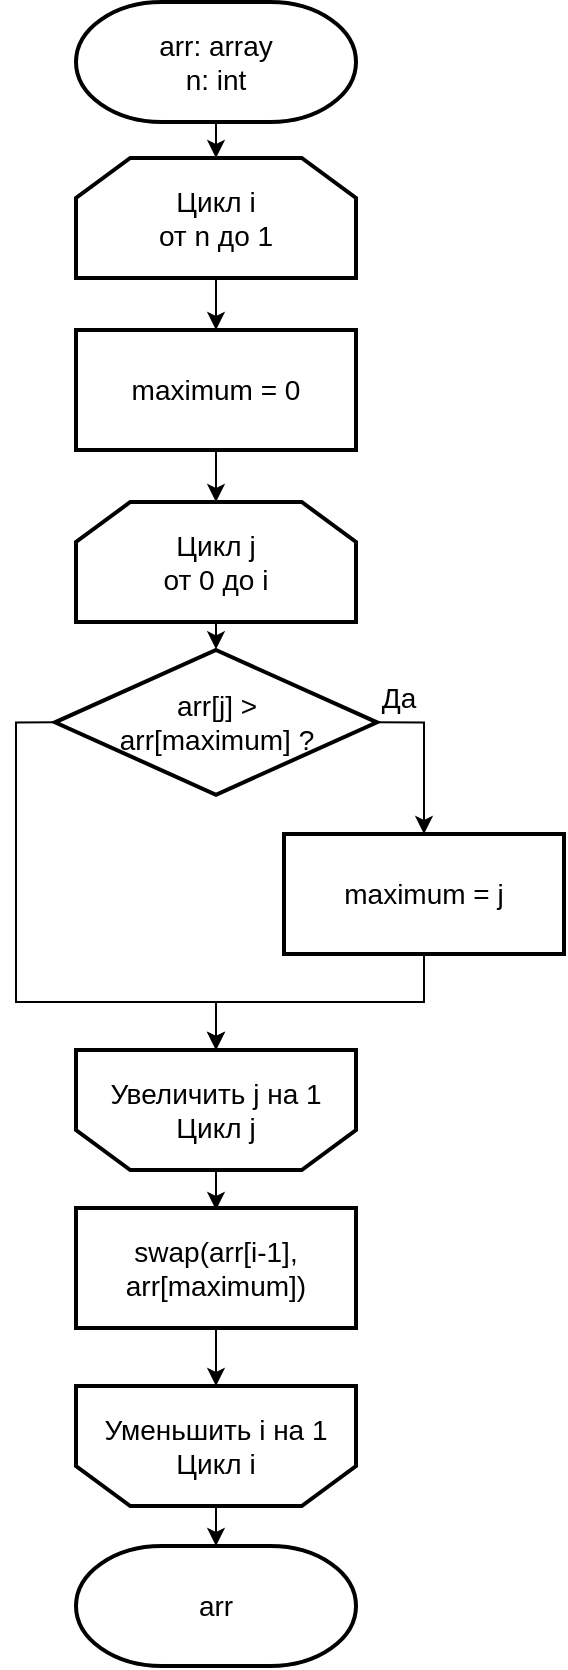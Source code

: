 <mxfile version="13.7.7" type="device"><diagram id="OzFm9SmzXKYo1poKcxdD" name="Page-1"><mxGraphModel dx="1324" dy="835" grid="0" gridSize="10" guides="1" tooltips="1" connect="1" arrows="1" fold="1" page="1" pageScale="1" pageWidth="827" pageHeight="1169" math="0" shadow="0"><root><mxCell id="0"/><mxCell id="1" parent="0"/><mxCell id="7Mhb5Id6PS-j2YYjkvTc-1" style="edgeStyle=orthogonalEdgeStyle;rounded=0;orthogonalLoop=1;jettySize=auto;html=1;exitX=0.5;exitY=1;exitDx=0;exitDy=0;exitPerimeter=0;entryX=0.5;entryY=0;entryDx=0;entryDy=0;entryPerimeter=0;" edge="1" parent="1" source="7Mhb5Id6PS-j2YYjkvTc-2" target="7Mhb5Id6PS-j2YYjkvTc-4"><mxGeometry relative="1" as="geometry"/></mxCell><mxCell id="7Mhb5Id6PS-j2YYjkvTc-2" value="&lt;font style=&quot;font-size: 14px&quot;&gt;arr: array&lt;br&gt;n: int&lt;/font&gt;" style="strokeWidth=2;html=1;shape=mxgraph.flowchart.terminator;whiteSpace=wrap;" vertex="1" parent="1"><mxGeometry x="391" y="82" width="140" height="60" as="geometry"/></mxCell><mxCell id="7Mhb5Id6PS-j2YYjkvTc-19" style="edgeStyle=orthogonalEdgeStyle;rounded=0;orthogonalLoop=1;jettySize=auto;html=1;exitX=0.5;exitY=1;exitDx=0;exitDy=0;exitPerimeter=0;entryX=0.5;entryY=0;entryDx=0;entryDy=0;" edge="1" parent="1" source="7Mhb5Id6PS-j2YYjkvTc-4" target="7Mhb5Id6PS-j2YYjkvTc-18"><mxGeometry relative="1" as="geometry"/></mxCell><mxCell id="7Mhb5Id6PS-j2YYjkvTc-4" value="&lt;font style=&quot;font-size: 14px&quot;&gt;Цикл i&lt;br&gt;от n до 1&lt;/font&gt;" style="strokeWidth=2;html=1;shape=stencil(rZVNb4MwDIZ/Ta5VIFpXjlPWnapeetg5pe6ICgkKWbv9+6W4aHwMxrxKHPBreB9sbIUJWWWqBBZzowpg4pnF8cbaMggbXWgfwnCbYWLJMbxgmKwwVFUJqUftrJxW+xwwU3lnT3DRB39z0CYDh65izfhTeOZ6CZlaY4KJtqbqZFr5YKa0Ce/yDzTjiwfEfN5ijMpAKMCD66jf5W1RYPELmRTNI+0IpG5FDfc30uvfSRGNtKZ0r8+KZsK2hLr4gsc9XLKayduReAm1OlIvm60jVDfCEzIoYwso5F6lpzdn383hx68s1XW5B4kmXdgztIau16upBjQOuTYth8d/O/QaeAeLJcGC39mBUgblb6S5rWBiaIM+mIhaHRkjIY/WwcR8HXWe4zkyNroDg1rFc60WvgA=);whiteSpace=wrap;" vertex="1" parent="1"><mxGeometry x="391" y="160" width="140" height="60" as="geometry"/></mxCell><mxCell id="7Mhb5Id6PS-j2YYjkvTc-5" style="edgeStyle=orthogonalEdgeStyle;rounded=0;orthogonalLoop=1;jettySize=auto;html=1;exitX=0.5;exitY=0;exitDx=0;exitDy=0;exitPerimeter=0;entryX=0.5;entryY=0;entryDx=0;entryDy=0;entryPerimeter=0;" edge="1" parent="1" source="7Mhb5Id6PS-j2YYjkvTc-6" target="7Mhb5Id6PS-j2YYjkvTc-13"><mxGeometry relative="1" as="geometry"/></mxCell><mxCell id="7Mhb5Id6PS-j2YYjkvTc-6" value="&lt;font style=&quot;font-size: 14px&quot;&gt;&lt;span style=&quot;background-color: rgb(255 , 255 , 255)&quot;&gt;Уменьшить i на 1&lt;/span&gt;&lt;br&gt;&lt;span style=&quot;background-color: rgb(255 , 255 , 255)&quot;&gt;Цикл i&lt;/span&gt;&lt;/font&gt;" style="strokeWidth=2;html=1;shape=stencil(rZVNb4MwDIZ/Ta5VIFpXjlPWnapeetg5pe6ICgkKWbv9+6W4aHwMxrxKHPBreB9sbIUJWWWqBBZzowpg4pnF8cbaMggbXWgfwnCbYWLJMbxgmKwwVFUJqUftrJxW+xwwU3lnT3DRB39z0CYDh65izfhTeOZ6CZlaY4KJtqbqZFr5YKa0Ce/yDzTjiwfEfN5ijMpAKMCD66jf5W1RYPELmRTNI+0IpG5FDfc30uvfSRGNtKZ0r8+KZsK2hLr4gsc9XLKayduReAm1OlIvm60jVDfCEzIoYwso5F6lpzdn383hx68s1XW5B4kmXdgztIau16upBjQOuTYth8d/O/QaeAeLJcGC39mBUgblb6S5rWBiaIM+mIhaHRkjIY/WwcR8HXWe4zkyNroDg1rFc60WvgA=);whiteSpace=wrap;flipV=1;" vertex="1" parent="1"><mxGeometry x="391" y="774" width="140" height="60" as="geometry"/></mxCell><mxCell id="7Mhb5Id6PS-j2YYjkvTc-7" style="edgeStyle=orthogonalEdgeStyle;rounded=0;orthogonalLoop=1;jettySize=auto;html=1;exitX=0.5;exitY=1;exitDx=0;exitDy=0;exitPerimeter=0;entryX=0.5;entryY=0;entryDx=0;entryDy=0;entryPerimeter=0;" edge="1" parent="1" source="7Mhb5Id6PS-j2YYjkvTc-8"><mxGeometry relative="1" as="geometry"><mxPoint x="461" y="405.65" as="targetPoint"/></mxGeometry></mxCell><mxCell id="7Mhb5Id6PS-j2YYjkvTc-8" value="&lt;font style=&quot;font-size: 14px&quot;&gt;Цикл j&lt;br&gt;от 0 до i&lt;/font&gt;" style="strokeWidth=2;html=1;shape=stencil(rZVNb4MwDIZ/Ta5VIFpXjlPWnapeetg5pe6ICgkKWbv9+6W4aHwMxrxKHPBreB9sbIUJWWWqBBZzowpg4pnF8cbaMggbXWgfwnCbYWLJMbxgmKwwVFUJqUftrJxW+xwwU3lnT3DRB39z0CYDh65izfhTeOZ6CZlaY4KJtqbqZFr5YKa0Ce/yDzTjiwfEfN5ijMpAKMCD66jf5W1RYPELmRTNI+0IpG5FDfc30uvfSRGNtKZ0r8+KZsK2hLr4gsc9XLKayduReAm1OlIvm60jVDfCEzIoYwso5F6lpzdn383hx68s1XW5B4kmXdgztIau16upBjQOuTYth8d/O/QaeAeLJcGC39mBUgblb6S5rWBiaIM+mIhaHRkjIY/WwcR8HXWe4zkyNroDg1rFc60WvgA=);whiteSpace=wrap;" vertex="1" parent="1"><mxGeometry x="391" y="332" width="140" height="60" as="geometry"/></mxCell><mxCell id="7Mhb5Id6PS-j2YYjkvTc-9" style="edgeStyle=orthogonalEdgeStyle;rounded=0;orthogonalLoop=1;jettySize=auto;html=1;exitX=0.5;exitY=0;exitDx=0;exitDy=0;exitPerimeter=0;entryX=0.5;entryY=1;entryDx=0;entryDy=0;entryPerimeter=0;" edge="1" parent="1" source="7Mhb5Id6PS-j2YYjkvTc-10"><mxGeometry relative="1" as="geometry"><mxPoint x="461" y="686" as="targetPoint"/></mxGeometry></mxCell><mxCell id="7Mhb5Id6PS-j2YYjkvTc-10" value="&lt;font style=&quot;font-size: 14px&quot;&gt;&lt;span style=&quot;background-color: rgb(255 , 255 , 255)&quot;&gt;Увеличить j на 1&lt;/span&gt;&lt;br&gt;&lt;span style=&quot;background-color: rgb(255 , 255 , 255)&quot;&gt;Цикл j&lt;/span&gt;&lt;/font&gt;" style="strokeWidth=2;html=1;shape=stencil(rZVNb4MwDIZ/Ta5VIFpXjlPWnapeetg5pe6ICgkKWbv9+6W4aHwMxrxKHPBreB9sbIUJWWWqBBZzowpg4pnF8cbaMggbXWgfwnCbYWLJMbxgmKwwVFUJqUftrJxW+xwwU3lnT3DRB39z0CYDh65izfhTeOZ6CZlaY4KJtqbqZFr5YKa0Ce/yDzTjiwfEfN5ijMpAKMCD66jf5W1RYPELmRTNI+0IpG5FDfc30uvfSRGNtKZ0r8+KZsK2hLr4gsc9XLKayduReAm1OlIvm60jVDfCEzIoYwso5F6lpzdn383hx68s1XW5B4kmXdgztIau16upBjQOuTYth8d/O/QaeAeLJcGC39mBUgblb6S5rWBiaIM+mIhaHRkjIY/WwcR8HXWe4zkyNroDg1rFc60WvgA=);whiteSpace=wrap;flipV=1;" vertex="1" parent="1"><mxGeometry x="391" y="606" width="140" height="60" as="geometry"/></mxCell><mxCell id="7Mhb5Id6PS-j2YYjkvTc-13" value="&lt;font style=&quot;font-size: 14px&quot;&gt;arr&lt;/font&gt;" style="strokeWidth=2;html=1;shape=mxgraph.flowchart.terminator;whiteSpace=wrap;" vertex="1" parent="1"><mxGeometry x="391" y="854" width="140" height="60" as="geometry"/></mxCell><mxCell id="7Mhb5Id6PS-j2YYjkvTc-25" style="edgeStyle=orthogonalEdgeStyle;rounded=0;orthogonalLoop=1;jettySize=auto;html=1;exitX=1;exitY=0.5;exitDx=0;exitDy=0;entryX=0.5;entryY=0;entryDx=0;entryDy=0;" edge="1" parent="1" source="7Mhb5Id6PS-j2YYjkvTc-16" target="7Mhb5Id6PS-j2YYjkvTc-24"><mxGeometry relative="1" as="geometry"/></mxCell><mxCell id="7Mhb5Id6PS-j2YYjkvTc-27" style="edgeStyle=orthogonalEdgeStyle;rounded=0;orthogonalLoop=1;jettySize=auto;html=1;exitX=0;exitY=0.5;exitDx=0;exitDy=0;" edge="1" parent="1" source="7Mhb5Id6PS-j2YYjkvTc-16" target="7Mhb5Id6PS-j2YYjkvTc-10"><mxGeometry relative="1" as="geometry"><Array as="points"><mxPoint x="361" y="442"/><mxPoint x="361" y="582"/><mxPoint x="461" y="582"/></Array></mxGeometry></mxCell><mxCell id="7Mhb5Id6PS-j2YYjkvTc-16" value="&lt;font style=&quot;font-size: 14px&quot;&gt;arr[j] &amp;gt; &lt;br&gt;arr[maximum] ?&lt;/font&gt;" style="rhombus;whiteSpace=wrap;html=1;strokeWidth=2;" vertex="1" parent="1"><mxGeometry x="380.5" y="406" width="161" height="72.35" as="geometry"/></mxCell><mxCell id="7Mhb5Id6PS-j2YYjkvTc-17" value="&lt;font style=&quot;font-size: 14px&quot;&gt;Да&lt;/font&gt;" style="text;html=1;align=center;verticalAlign=middle;resizable=0;points=[];autosize=1;" vertex="1" parent="1"><mxGeometry x="538" y="420" width="27" height="19" as="geometry"/></mxCell><mxCell id="7Mhb5Id6PS-j2YYjkvTc-20" style="edgeStyle=orthogonalEdgeStyle;rounded=0;orthogonalLoop=1;jettySize=auto;html=1;exitX=0.5;exitY=1;exitDx=0;exitDy=0;entryX=0.5;entryY=0;entryDx=0;entryDy=0;entryPerimeter=0;" edge="1" parent="1" source="7Mhb5Id6PS-j2YYjkvTc-18" target="7Mhb5Id6PS-j2YYjkvTc-8"><mxGeometry relative="1" as="geometry"/></mxCell><mxCell id="7Mhb5Id6PS-j2YYjkvTc-18" value="&lt;span style=&quot;font-size: 14px&quot;&gt;maximum = 0&lt;/span&gt;" style="whiteSpace=wrap;html=1;strokeWidth=2;" vertex="1" parent="1"><mxGeometry x="391" y="246" width="140" height="60" as="geometry"/></mxCell><mxCell id="7Mhb5Id6PS-j2YYjkvTc-26" style="edgeStyle=orthogonalEdgeStyle;rounded=0;orthogonalLoop=1;jettySize=auto;html=1;exitX=0.5;exitY=1;exitDx=0;exitDy=0;entryX=0.5;entryY=1;entryDx=0;entryDy=0;entryPerimeter=0;" edge="1" parent="1" source="7Mhb5Id6PS-j2YYjkvTc-24" target="7Mhb5Id6PS-j2YYjkvTc-10"><mxGeometry relative="1" as="geometry"/></mxCell><mxCell id="7Mhb5Id6PS-j2YYjkvTc-24" value="&lt;font style=&quot;font-size: 14px&quot;&gt;maximum = j&lt;/font&gt;" style="whiteSpace=wrap;html=1;strokeWidth=2;" vertex="1" parent="1"><mxGeometry x="495" y="498" width="140" height="60" as="geometry"/></mxCell><mxCell id="7Mhb5Id6PS-j2YYjkvTc-29" style="edgeStyle=orthogonalEdgeStyle;rounded=0;orthogonalLoop=1;jettySize=auto;html=1;exitX=0.5;exitY=1;exitDx=0;exitDy=0;entryX=0.5;entryY=1;entryDx=0;entryDy=0;entryPerimeter=0;" edge="1" parent="1" source="7Mhb5Id6PS-j2YYjkvTc-28" target="7Mhb5Id6PS-j2YYjkvTc-6"><mxGeometry relative="1" as="geometry"/></mxCell><mxCell id="7Mhb5Id6PS-j2YYjkvTc-28" value="&lt;span style=&quot;font-size: 14px&quot;&gt;swap(arr[i-1], arr[maximum])&lt;/span&gt;" style="whiteSpace=wrap;html=1;strokeWidth=2;" vertex="1" parent="1"><mxGeometry x="391" y="685" width="140" height="60" as="geometry"/></mxCell></root></mxGraphModel></diagram></mxfile>